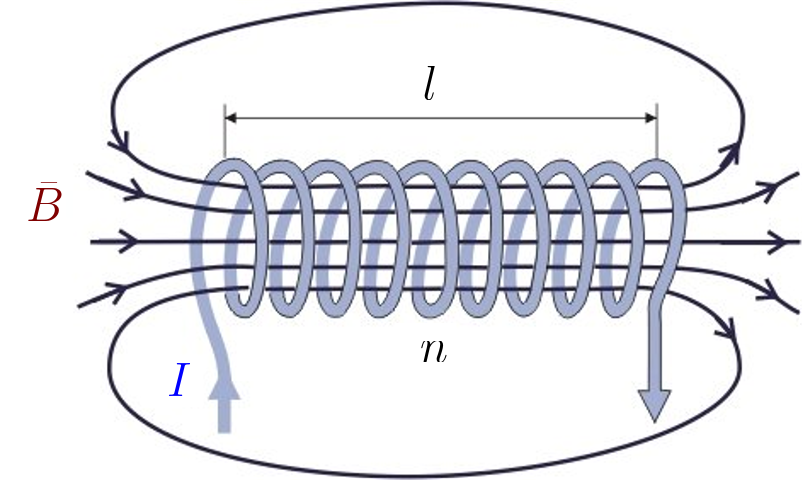 <?xml version="1.0"?>
<!DOCTYPE ipe SYSTEM "ipe.dtd">
<ipe version="70218" creator="Ipe 7.2.28">
<info created="D:20241206191915" modified="D:20241206191915"/>
<bitmap id="1" width="460" height="282" BitsPerComponent="8" ColorSpace="DeviceRGB" Filter="DCTDecode" length="27069" encoding="base64">
/9j/4AAQSkZJRgABAQAAAQABAAD//gA7Q1JFQVRPUjogZ2QtanBlZyB2MS4wICh1c2luZyBJ
SkcgSlBFRyB2NjIpLCBxdWFsaXR5ID0gODUK/9sAQwAFAwQEBAMFBAQEBQUFBgcMCAcHBwcP
CwsJDBEPEhIRDxERExYcFxMUGhURERghGBodHR8fHxMXIiQiHiQcHh8e/9sAQwEFBQUHBgcO
CAgOHhQRFB4eHh4eHh4eHh4eHh4eHh4eHh4eHh4eHh4eHh4eHh4eHh4eHh4eHh4eHh4eHh4e
Hh4e/8AAEQgBGgHMAwEiAAIRAQMRAf/EAB8AAAEFAQEBAQEBAAAAAAAAAAABAgMEBQYHCAkK
C//EALUQAAIBAwMCBAMFBQQEAAABfQECAwAEEQUSITFBBhNRYQcicRQygZGhCCNCscEVUtHw
JDNicoIJChYXGBkaJSYnKCkqNDU2Nzg5OkNERUZHSElKU1RVVldYWVpjZGVmZ2hpanN0dXZ3
eHl6g4SFhoeIiYqSk5SVlpeYmZqio6Slpqeoqaqys7S1tre4ubrCw8TFxsfIycrS09TV1tfY
2drh4uPk5ebn6Onq8fLz9PX29/j5+v/EAB8BAAMBAQEBAQEBAQEAAAAAAAABAgMEBQYHCAkK
C//EALURAAIBAgQEAwQHBQQEAAECdwABAgMRBAUhMQYSQVEHYXETIjKBCBRCkaGxwQkjM1Lw
FWJy0QoWJDThJfEXGBkaJicoKSo1Njc4OTpDREVGR0hJSlNUVVZXWFlaY2RlZmdoaWpzdHV2
d3h5eoKDhIWGh4iJipKTlJWWl5iZmqKjpKWmp6ipqrKztLW2t7i5usLDxMXGx8jJytLT1NXW
19jZ2uLj5OXm5+jp6vLz9PX29/j5+v/aAAwDAQACEQMRAD8A+y6KKKACiiigAooooAKKKKAC
iiigAooooAKKKKACiiqWsavpOjWputX1Oy0+3H/LW6nWJPzYgUAXaK8p8Q/tCfC7SZPIg1uX
WLnOBDpts0xY+zcIf++qx/8Ahb/xB175fBfwb1yVH/1dzq8gtEPvhgAR9Hq1Tl2A9uorxL7D
+0l4g5uNZ8JeEoW6rawm4lA/4EHX/wAeFH/Cj/Eer/8AI4fGDxZqSNy8Nk/2WP8A75yy/pT5
F1YHr2r63o2kJv1bV7DT0xndc3KRD/x4iuN1j41/CrSs/afG2lyY/wCfVmuf/RQasPSf2cvh
VZP5t1o93qk2cmS9vpCSfUhCoP4iuy0f4bfD/SNp0/wZoMLr0k+wxs//AH0QT+tHuLuBwNx+
0t8PGlMOkWviLW5Oy2OnEk/g7KaZ/wALt8VX3Og/BXxheKfuvdIbZT/wLYw/WvaLeCG3iEUE
McUY6KihQPwFSUuaPRAeJ/8ACa/H7UOdO+Emmaeh6NfaqjY+oDqf0o/4ya1Ht4C0jP8A11Yj
/wBDr2yinzrokB4mPCX7RN3xdfFHQrFT1FrpiPj6FowaP+FV/Fm65vvjrqKZ6rbaWqfqJB/K
vbKKPaP+kB4n/wAKS8WzH/TPjf42k9RDO8Q/SQ0v/CgpJebv4reP5j/2EsfzBr2uij2sgPFD
+ztpD8y/EHx+5PX/AImqf/G6P+Gc9BByvjzx+D/2FU/+NV7XRR7WfcDxT/hny1j/AOPX4l+P
4T/2Ex/RRQfgf4jhP+g/Grx1COwku2kA/DeBXtdFHtZdwPE/+FWfFm0+bTvjpqMmOi3WmK/5
ku38qD4b/aPsubX4g+F9UA6C8sBFn/v3F/WvbKKPaMDxP+2v2k9N4uPB/hDW0XvaXZhZvxkk
A/Sk/wCFv/EXTOPEHwQ8QKq/el06f7UPyVP/AGavbaKOddUB4tb/ALSfgOKZYNe07xJ4flPU
X+nEY/74LH9K6/QvjB8MdaKix8a6QGbotzN9nY/hLtNdtc28FzC0NzBHNE33kkUMp/A1x+u/
Cn4b63uOo+C9FZm+9JDbCFz/AMCj2n9aV4PoB19pdW15As9pcQ3ELfdkicMp+hFS14vefs4e
CoZ2uvDGq+I/DFz1VtP1BsA++7LH/voVD/wgXxx8O8+Gfirba3CvIt9dtMk+xkw7H8xT5YvZ
ge3UV4iPiL8ZvDfHi74T/wBrQL1utBufMyPXyvnb89tafh/9ob4b6jcfY9Svb7w9eg4a31W0
aIqfdl3KPxIpezkB63RVPSNV0vWLNbzSdRs9Qtm6TW0yyofxUkVcqACiiigAooooAKKKKACi
iigAooooAKKKKACiiigAooooAKKKKACiiigAooooAKK80+IXxr8G+E7z+yLaWfxBrzN5cel6
WvnS7/7rEcKfblvY1yosvjt8Rzvvr63+G+hydILb97fup9WyCp/FCP7pq1B7vQD1Pxj458I+
D4PN8SeILDTjjcI5JMysP9mMZZvwBrzKT466l4jdrf4YfDzXPEhyVF9cJ9mtAfXcc5+jFDXQ
eDfgT8PfD0/2650x9f1Nm3yXurv9oZm9dp+QfXGfevTYo44o1jiRURQAqqMAD0Ap3gvMDxH/
AIRX4+eL/m8ReONM8H2T8m10WAyTL7byQQfcSH6Vf0f9nXwDFdC/8RSax4pvjy02qXzNk/Rd
uR7MTXsNFL2kumgGP4e8LeGvDsfl6DoGmaYMYP2W1SMn6kDJ/GtiiiobuAUUUUAFFFFABRRR
QAUUUUAFFFFABRRRQAUUUUAFFFFABRRRQAUUUUAFFFFABRRRQAVl+IfDnh/xDb/Z9d0XT9Ti
xgLdW6yY+mRx+FalFF7AeN6x+zx4OF22o+ENR1vwfqPVZtMvH2591Yk49gy1SNr+0J4I5tb7
R/iFpsf/ACznUW15tHoeAT9Wc+1e40VftH11A8d0L9oLwx/aC6T430nV/BWqHgxalbt5RPtI
BnHuyqPevWNL1HT9VsY77S762vrWQZjnt5VkRvoykg1Dr2iaPr9g1hrel2epWrdYrmFZFz6g
EcH3ryTVfgNFo97Lq/ws8Vap4O1BjuNuspms5T6MjHOPruA7LT9x+QHtdFeFR/Fbx54AlS0+
LvhFnsNwQa/ow8yA9gXT+HP/AAE+i1674T8T+H/FelrqfhzVrXUrVuC8L5KH0Zeqn2IBqZQa
1A2KKKKkAooooAKKKKACiiigAooooAKKKKACiiigAoorjvi38QdK+Hfhg6rfI11eTt5NhYxn
95dTHoo9B0ycce5IBaTbsgL/AI/8a+HPAuhPrHiTUEtYBkRRj5pJ2/uIvVj+g6kgc15HGvxT
+NP715rnwB4Il+4if8f99H6k8bVI+gwejjmtP4bfDDVNf1yP4i/ForqOvSYex0pxm20xOqrs
6Fx6c4PJy3I9rq7qG24HJfDv4ceD/AVkIPDmjwwTFdst3IN9xL/vSHnHsMD0ArraKKhtvVgF
FFFIAooooAKKKKACiiigAooooAKKKKACiiigAooooAKKKKACivPPjr461TwPouiHQrWzu9V1
jWYNMtorpWZP3m7LYVgeMAde9eh0AFFFFABRRRQAUUUUAFFFFABRRRQAUUUUAFFFFABRRRQA
2aKOaJ4Zo0kjdSro4yGB6gg9RXj3i/4H2sWqP4m+GOrS+DPEA5223/HnP32vH0APsCv+ya9j
oqoycdgPF/CXxj1DRdbh8I/F/SR4b1h/lt9SX/jxvO24P0QnjuR67elezqyuoZWDKRkEHIIr
H8Y+F9B8X6HLo3iLTYb+zk/hcfMjdmVhyrD1GDXicF74o/Z/1OGy1ee78Q/DW4lEcF4RvuNJ
JPCvjqn04PbB+U1ZT23A+haKr6bfWepafb6hp9zFdWlxGJIZom3K6kZBBHUVYrMAooooAKKK
KACiiigAooooAKKKKAGyukcbSSMqIgLMzHAAHc14N8JbRvit8TtR+K2sI0mi6XO1j4ZtpB8o
2n5rjB/i7g/3if7grvP2itWl0T4JeKr6Bykhsjbqw6jzmWLI9/nrQ+C2jQ6B8J/DGmQoE8vT
YZJAO8jqHc/izMa0j7sbgdfRRRWYBRRRQAUUUUAFFFU9G1G31bTo7+1DiKRnUbxg5Vip/UGg
C5RRRQAUUUUAFFFFABRRRQAUUUUAFFFFABXgl8up/Gb4u+IfDcms6jpvgjwoy2tzDYTmGTUL
w53K7DnYpVhj/ZB6tke9189eF9R1n4Q/EnxvZar4N8S61pXiLVX1XTL3R7E3QZpCS0TYI2sM
45P8JPQg0DRg3ng650n9qDwR4Ft9Z1DUfDmnxv4gtre9mM0lo2HXaHPJTfChAPTefqfqOvCf
g7p3jHWv2gfF/jjxh4eutGEWmwWGnRSoSixORIVSTG2Rl2fOVyAzkA4xXu1JAwooopiCiiig
AooooAKKKKACiiigAooooAKKKKACiqOvalFo+kT6lPG8kcIBZUxk5IHf61eoAKKKKACq2qWF
lqmnXGnajaxXVncxmKaGVdyupGCCKs0UAeA+Cprz4K/E6HwBqNzLN4K8Qys+gXMzZ+xzk8wE
+hJA+pU92r36vPv2hPCCeMvhZqtlGmdQs4zfae6/eSeIFhtPYsNy/wDAqvfBHxU/jT4WaF4g
ncNdTW/l3R9ZoyUc47ZZSfoRWkveXMB2dFFFZgFFFFABRRRQAUUUUAFFFFAHmP7VMD3HwC8U
RoORFBJ+C3EbH9BXY/Du4S78AeHbqPlJtLtpF+hiU1mfGuC4uvhJ4ptrXTn1GaXS50S3RsMx
KEZHByV+8B3xjvXnPwR+J+kaR+zLa+JdYFxNF4eK6fdx2yhpB+9VI8BiB92SM9fX0rRJuGnc
D3aiq+mXkWoaba38AcRXMKTIHGGCsARn35qxWYBRRRQAUUUUAFfMPjr4v+PfBOiabpei+CLi
3sZrySP+27gCWKQNcOMRhTtRj0HmEH/Z719PVzPw7ijm8EW0UsaSRtJcBlYZBHnydRQMd/wk
Wt/9CFr/AP4E2P8A8kUf8JFrf/Qha/8A+BNj/wDJFdJRQI5v/hItb/6ELX//AAJsf/kij/hI
tb/6ELX/APwJsf8A5IrpKKAOb/4SLW/+hC1//wACbH/5Io/4SLW/+hC1/wD8CbH/AOSK6Sig
Dm/+Ei1v/oQtf/8AAmx/+SKP+Ei1v/oQtf8A/Amx/wDkiukooA5v/hItb/6ELX//AAJsf/ki
j/hItb/6ELX/APwJsf8A5IrpKKAOb/4SLW/+hC1//wACbH/5Io/4SLW/+hC1/wD8CbH/AOSK
6SigDm/+Ei1v/oQtf/8AAmx/+SKP+Ei1v/oQtf8A/Amx/wDkiukooA5v/hItb/6ELX//AAJs
f/kij/hItb/6ELX/APwJsf8A5IrpKKAOb/4SLW/+hC1//wACbH/5Io/4SLW/+hC1/wD8CbH/
AOSK6SigDm/+Ei1v/oQtf/8AAmx/+SKP+Ei1v/oQtf8A/Amx/wDkiukooA5v/hItb/6ELX//
AAJsf/kij/hItb/6ELX/APwJsf8A5IrpKKAOb/4SLW/+hC1//wACbH/5Io/4SLW/+hC1/wD8
CbH/AOSK6SigDm/+Ei1v/oQtf/8AAmx/+SKP+Ei1v/oQtf8A/Amx/wDkiukooA5v/hItb/6E
LX//AAJsf/kij/hItb/6ELX/APwJsf8A5IrpKKAOb/4SLW/+hC1//wACbH/5Io/4SLW/+hC1
/wD8CbH/AOSK6SigD5h8HfF/x94y0bXdI1nwPc3NhBcGL+2bYLFHEFmA2yBjsdh38s5/2T1r
6ermviNHHD4D1COKNY0VECqowB+8XtXS0AFFFFABRRRQAEAggjINeJ/sb5T4Zapaqf3Ntr91
FCPRAsZ/mTXseq3kWnaXdahOcRW0LzSH0VVJP6CvJf2OrSWD4J2t7MMPqN9c3RPr8+zP/kOr
XwMD2OiiioAKKKKACiiigAooooAKKKKAOH+LPiHxz4bt7DUPCHhKPxJao7nUoFm2zhABt8oD
qc5zgMeBxzkfFvjvxfYWl34v0jwxaXljovicQy3Wl3kXlyafdRzLIQB0IBVwMY+VwCMrX6FV
x3xG+GXgzx9aPF4h0eGS5KbY72ECO5i9CHHJx6Nlfat6VWMHqgN/wqoTwvpSjotlCB/3wK0q
+ffDnizxH8Eb+Dwj8RBPqPhBm8rSPEMUZbyF/himAyRgdByRjjcv3fedK1Cw1XT4dQ0y8gvL
Odd8U8EgdHHqCODWc4tO/QCzRRRUAFFFFABXOfDX/kTrT/rrcf8Ao+StfWtV07RdOk1DVb2G
ztY8bpJWwMngAerE8ADkngc15j4f+I1no2jQ6daaDreqLHJIftCRRwIweRmyFmdJOA3dB04q
owlLZCbS3PWqK5Twr490TX7xdP8ALu9M1B8mO1vkVWlAGTsZWZHOATtDFgASQBXV0mmnZjvc
KK5/xF418L+H7n7JqmrxJd4BNrCjzzgHoTHGGcD3xisi2+KfhCUr5s+p2qseHuNLuEUe7Nsw
o92xTUW9kK6O3oqCwvLTULOO8sLqC7tpRujmgkDo49Qw4NRaxqmm6PYvfarf21jaoQGlnkCL
k9Bk9z2HU1Iy5RXDSfFfwesoRJNYmU9ZE0a62j8THz+Ga3PDXi/w34ikeHSNVimuEG57eRWi
nUepicBwPciqcJLVoV0btFFY3iHxV4c8PsqazrNlZyuu5IHkBlkH+zGMs34A1IzZorjrf4n+
CZpQh1W4twT/AKy6065giHuZJIwoHuTXWWdzbXtrHdWdxFcW8qho5YnDo4PQgjgim01uBLRU
F/eWen2ct7f3cFpaxDdJNPIERB6ljwBXJSfFLwOshVNXnnUH/WW+n3M0Z+jpGVI9waEm9gud
pRWb4f1/RfEFq11oup219EjbZPKcExt12uvVT7EA1pUgCisDxN4y8M+HJkg1jV4YLl13JbIr
SzsPURoC5HvjFZdr8UfBE8qxyavNZA/8tL+wuLSIfWSVFQfiafK97CudnRTY3SWNZI3V0cBl
ZTkEHoQap65q+l6HYNf6vqFtY2ynb5k0gUFj0UZ6sewHJ7Uhl6iuGPxW8I+btQ6xJF/z2XSb
jb+A2bj9QDXVaDrOla7YC+0i/gvLfdsZo25RsAlGHVWGRlSARnkU3FrdCuX6KCQoLMQAOST2
rjdR+Jvg+0kMcN/PqTKcE6fayXCD/gaApn2zmhJvYZ2VFc/4Y8Z+HPEdw9rpd+xu0Te1tcQS
QTbeAWCSKpZQSAWAIyRzXQUmmtwCiq+pX9jplm95qN7bWVtHy81xKsaL9WYgCuft/iH4InuV
gj8T6buY4V2l2xsewDnCkntg807MDqKKRGV0DowZWGQQcgior26trK1ku7y4htreJd0ksrhE
QepJ4ApAYXxL/wCRH1L/AHU/9DWujry3x/8AETw9qPh+80zRU1DVpZQoWW1tW8nhgciR9quO
DypYV1nhnx14b8QXS2VpeSQXzAlbW7heCV8Ak7A4AkwAclCwHeqcJJXaFdHTUUUVIwrA8Y+M
/Cvg+0+0+JddstNUruVJZP3jj/ZQZZvwBrfrzP45W/w60PTW+IPjPQbHVL3ToPs9klwN3nOS
WSIIflJ3ZOSDtG4+tVFJuwHj3xq/aT0zXPDeo+FfB+j30o1OBrU39z+6BR/lby4xktkZGSVw
exr6O+HPh9fCvgTRPDq7c2FlHDIV6NIF+dvxbcfxr4P06HxF4u8Z6V451hB9n1HxJa2MZC7U
LFgfLjHZEUKuO2R15r9DxW9eKgkkAUUUVzAFFFFABRRRQAUUUUAQajcmz0+5u1t5rkwRNIIY
V3SSbQTtUdycYA9a858AfG3wZ4nnbTb6eTw3rkR2z6bqw8iRWHUKzYDfThvUCvTa5L4hfDjw
d48tDD4k0WC5mC7Y7pBsuIv92Qc49jkeoNVHl6gdYpDKGUggjIIPWlr5yn+EvxY+HTm4+FPj
eXUdNQ5Gj6mw6f3V3fuyT3I8s1Y0n9ou/wDD99HpHxY8Eal4euycfareJmhf1YI3O33Vnq/Z
X+F3A981TT7HVdPn0/U7OC8s512SwTxh0dfQg8GvGb/4M6/4Q1CbV/g54rl0MyNvl0a+YzWU
p9s5K8ccgn0YVz978UbTw58VIfGWneL18ReBPEIjtr2ITlm0eUcI3lH5o1PJwQM5bqQufo2G
SOaJJYnWSN1DKynIYHoQe4pPmp/MDxBPjV4o8JEW/wAVfh3qelqvDanpa/aLRvfr8o9tzH2r
u/CvxZ+HPiZU/srxdpjSv0huJfIlJ9Akm0n8BXasAwIYAg8EGuI8U/CP4beJWd9V8IaY0r8t
NbobeQn1LRlSfxovB7qwHboyuoZGDKRkEHINVNb1Sy0bSbnVNRmENrbpudsZJ7BVA5ZiSAFH
JJAHJrx9v2dtF05jJ4Q8a+L/AA3JnKra3+Yx+GAx/wC+q5D4heEPinoxt9LT4rf25DuFwIdQ
09RtIyFJb5ye569QD1xVQpKcrJibsjoNZ1K+8Ramur6smyVQRbWobKWqnPA7FyDhnHXtgYFT
6N4d8U6/ZrfaNp9klk4DRXF/ctCs6no0YRHJU9mIAIII3DmuG0Lw98a75ftKaT4V160gmHmQ
SSPGkxAzsPKZXoSDwehyCQfQP+FkfGnS/wDkNfBV7oDq2naoj/iFUOfwrrqVHT9ymZRhzayM
a8tp0uZ9K1a0ks763KtJF5nzIc5SWN16jIyrrggr/CykDQn8d+JL61/4RWSc2b28SmbUYn2T
3kJ4Gzbjy2GCrsvPQrs3DbzHjb4n/wBs+JtBGp+APE/hvUWlNnI97a7Y3ikOFyxwTiTZjjgM
+OuCni8/Y7e31tYrqU2D5mitQplnhbAeNdwIySEPTPy8VokqkFKa1RLvF2Ro6XbgTvpnh7Rb
m+nRsyw2EA2ozc5kckIjHr87AnrzVzULXWdJjE2u+H7/AEm3YhRcTvDJECTgBmidwmTwN2AS
QByQDY0L4uXuh6VDpmlfAzx5bWsIwqLYSEknksxK5ZicksSSSSSSTU9/8bdTubKeC++CPjia
0kjZZo5tNZo2Qj5gwKYIxnOax9vUvotC/ZKxV0vxHqPg17jU9Ng+1WjBnvLEvsSQhSBICAdr
DjJAJZQRhiExV1C6n1O6/t3XdQjvrhELxzMAsNshGSIlyRGuOpyS2BuY4GMPwRrT6vZTrLp+
oae8ErCOC/z5/kFj5TPnknAKlu5QnvVfwx4juvDmuy6aPh94l8WR6RIptf7OtmeCMH54i5Cn
LIuFUcAEEkMQpXaSjD94lqQlJ+7c6+y0rxNqVuLrSfDN7d2rcrM8kUAkHqgkYMw9GwFI5BNZ
88C3EzQ3VtPZ39lJhkf5J7SXAPDKcq2CCGU4IIIJBBPQf8Lp8ZN/qvgb4yP+/Gy/+0643xr8
Q9c1jxBp1zqfwx1fw28I2Xl3cy5Btjn742DhGO4EngeYAPmNZ061SUrSWhUqaSujq73x/wCK
NVjbw+blNMmt0DT3tvgT3aNnayAjbEOCGIySwONgxnAtorGxujbWVpLNfXH7xo7eF57mb1dt
oLt7s3vk1neNjeWdpDrGmxvLd2rGIRIm55UlwuxR67/LP/Ae/Sui8MfELxf4f0/7JpfwE8TD
cd000t1+9nf+87eVyew7AYAAAAFSao6QWoop1NWyKRriCRI7/TdR095OE+12jxK5xnAYjaTg
E4Bzx0q5pHim78FC61KCJrrT2Qm4tGmZUVu0qnkIASS5C8rk/MVAp+sfE7x9qmmzWV/8ANZn
tZAC6y6iFAwQwYHyvlIIBBHIIBGCK5XwdqlzrGkzR6rps1jdRSNFJa3LB38s/cLEABsqQCQA
CQ2AOgIN1k4zQSjyao3NZnutZvRqniK6W8niJeJWG23tf+uaEkKf9s5Y92xgBbdNQurX7ZZa
HrF3aYyLiGydkYeqcZce6AiuT8L+IrzRdWks7/4e+KPFlvpMnkW40+0aa3JGGjeVtp3yCMxn
aeATuOTtK+if8Lz17/oi3j//AMF7/wDxNTKq4e7TQ1T5tWzDtWMd7BrGnS/Z7+IYiuVUhgM8
o3Qlc9UPGe2RXXap8TbvUtGjsNGh+x6uVMeozMu5bJun7sHiRmHzJngKyswz8jee3Piy51nx
oJ38AeJfC1rfxkStqVo0cL3KjIKEgAMyBsjvsBAyWJqeLLy60O+g1ix0u91WS6VbJ7S0jLyy
NktGVABJxmQYx/EPSrcIVUpyXqT70Xyo3LO0WCfyLG1uLy+u3LEJmWe5fuzMTk+7McAdSBVu
/s9c0wRvrfh6/wBMglYIk8rwyR7icBWaJ22EkgDdgEkAEkgVQ8D/ABL1nw7Yv5vwa8e3V/Mz
NNcf2bIPlLEqijbwqjA7ZI3Hk1sav8ZtR1HTLix1L4IeO5rOaMpMj2EgBUjnnbx9RyOtQ681
L3VoUqWmomgeKrnwLa3EttardaUVZntDKUS3c9JFPISPJzIAvTLjlSr5+qXE11fNrevXrXl7
0WRgfLh3EDZBHkhAeFwMs2BuLHmsjwbqj6zoZN3bXUE0TGGWK7TbLjAKl1xjLIVJxxkmqXgD
xZf+GtZud/w18VeKZdJf7FZXNlZvJDAFB+fIU/vGjePJPIHThjnSSjT99LVkxvL3bnWzad4l
t7BtSuPCmrQ6eq72mbyi6p/eMQfzQPbbuHcCmadqt3od6viDR/30qRgyQKcpeRDnYcdTgko3
8LHPILKdb/hdvio/c+CHjn/gVq4/9kri9A1ma/1vVbafwxqPhlPM8+20++Xa8aMBvCggfKGO
QMYAcKOAKilOVW8aiHKHJqjsPFXiuTxsiGHzIfDzANDbNgNd/wDTSYD+H+7H07vlsLHl2Md5
qE0lvoulXuqNCdsv2VB5cRA+60jFUDYIOzduwQcYIrj73VNR0LVTotl4a1/W4JZjdgaVbGV4
rdjl14BwfM3AHGFVx6AHvtL+MmqaZp0FhY/BDx7FbwIERRp79PU/LyT1J6kkmlKXslywWo1F
z1ZlOouJWjkjntL2xuBw8eya1mABBGRw2GBBGQQwIyDz3Fv8UZB4bWzNvHP4pjPkyRMrLBgD
i5YjojDkIDktlAcKzr5z40+IV7r+t6Xqdz8M/F3h/wApvs11fX1kyQeQ2cb2IAXa+GBPQFh3
pmuv/Z+o2WrhJXTJtJ1ijZ2ZZCNmFUEs3mBVAAJ/eNiqcVWipS3ROsHZF/V5Unuf7b8S34vL
tCCLi5bEcJPGIkJ2xDoMLyeMljkl/wBoid1t54Lm3aVTsju7WSAyDHO0SKNwx6ZrN8HeO9V0
a/8A7Uvvg34+vb9dwtz/AGbIEt1ORlV2n5ypwW64JAwCc7vib4s6pr+jTabd/Bj4hxq4zHLH
YuHicfddfkxkHnByD0IIJFL2zi7RjoV7JvVvU0vCPiz/AIQ3eLsyvoJBaSJcsbVufnjHZTwC
g4H3hj5t1LxHquoeKL5bvWAyW0bbrbTt4aKEjjecAb5D1ychckKerNz/AIev21zRWGpadNZ3
PzQ3llcxFHjbHKsh5GVIOD2bFZFj4jh0XU4tM8SeGPEmv6fYgow021E4umHMYlJYfLsKMwH3
2JBO1WVrlTpwftLEpyl7p2Om2WuavD9o0Pw/falaj/l4R4oom/3DK67/AKrle2c1WniExltb
mKe2uIJAJYmJjmt5BhhyDlWHDBgehVlJBBrcT9onQYkVG+H/AI+iVQAANJQAD0/1lcj40+LX
hzxN4g0e5sfDXivTrxpRZTy32npFE0Tn5NzBycrIRjth39azhXm5WmtCpUrLQ9m+FvimfW7K
fS9WlVtY0/HmPtC/aYST5c2Bxk4KsBgBlJACstdpXznea9e+Ery18U6dp8mpT2hMElnG+1rm
KUhTGDg4+fy36fwVuvrP7Q3i0eXpfhnQ/A9pJ0uNQuBc3Cj2ABGfZkH4Vz1qHJPTYuEuZHrX
inxHoXhbSZNV8QapbadZx9ZJnxk+ijqx9gCTXzx4i03VP2k/FGmz2enXmieBdJd8ajcFllvi
SN3lRk7f4cBsHHOTn5K7rw58B9JfVk174ha5f+N9XXlftzEW0fssWTkexO3/AGRXr8MUUEKQ
wxpHGihURBhVA6AAdBWakofDuWZGk+FPDml6JpujWejWS2WmbTZxvCr+Sw53gnJ3Z53dSec1
tUUVk3cAorw/4l+KPjN4KvdS1lpvAcvhwTubQXtw8Uwj5KpklAZMDoN2T0zXD+GP2gfiR8Rb
6Pwn4N8MaXZa1cAk37zM8VtGPvSFSMDGRyd3JA2kkCtVSk1dbAfQ/jjxr4W8Fab9v8Tazbaf
GQfLRzmSUjsiDLN+Aqv8NvG+n+O/Dp13TdP1OztDO8UX2y3MbSqoBEi4yCpzwQexHUGuP8C/
A/Q9N1P/AISPxpeTeMvEshDPd6hl4oz6RxnIwOxOcY429K9YAAACgADoKl8q0QHhX7YF5eXW
leDfBenXU1tdeItfihLwuVby1+VuR23Sofwqa+/Zy8KW1pLc2HjPxnpNxEhdLsavxEQMhmyo
4HU8j6jrXNfGnSLz4iftQ+G/CFhrV3pC6Jo7373tof3tvIzE5Xng8Q8+9TfEz4G+KpPB+p3U
nxg8S6pHaW0lw1hqczm1uAilij4kGAQMZ5xWYztv2UPFPiDxb8IbbUPEdw93dwXc1rHdvndc
xoRtck/ePJXPU7eec16zXnf7N/iK18T/AAb0HUrPR7bR41je3NpbLthRo3KEoDzgkbuSTknJ
J5PolMTCiiigArlPitLqUXgy4/srwha+Lbl3SP8As25ZRG4Y4LHcCCB1wcfWuropp2dwPjrU
P2dvHfi7VPt8nh3wn4IhYkvBb3U0hOf9kNImR6KVFek6F4Q+Pfw80m20/wAN+IdA8V6ZaoEi
sb+NopEX+6jZBwOg3PgcYGK98orR1pPRgeI/8Lv8R+H/AJPiD8KfEekqnD3dgBdQfXdwoH0Y
10nh347fCrWwoh8W2lnIeqX6tbbfqzgL+RNelVzniLwH4L8RFm1vwro99I3WWW0TzP8AvvG4
fnSvB7oDX0vVdM1WDz9M1Gzvov79vMsi/mpNePeK786l4gvLrduQyFY/91eB/LP403xj+z58
MrbTbvVdMtNT0S5hjZ43sb9xhu3392OcdK840D4X+Ip9ZtrLQviLrVmXf5Rcr9oVcAnoWA7e
ldeFjGN5oyq62R9ReFdOGl6BaWhXDhN0n++eT/h+FahIAJPQV4n/AMIt+0Vp522PxI8Oaog6
C+08RH80jJ/WszxPq/7Rmi6PKNQtPA15DKPJ8yFpQ5LA/dyyjOM9q5uRzlvuabIsfEec+J7j
UkWQqkqNFbN/cA+4w98/N9axIP8Aic+HFFxH5TXdttlTvGzLhl+oOR+FYHhm7+Mt1q0Qs/BO
iXssJExT7YEUgEdcydM4roNHGrJJqEGu2MdjqaXssl1bRuHSJ5cTlVYEggebgcmvTi4qSgux
zNO1z3jwNqcms+DdG1WbHn3VlFJMAekhUbx+DZH4VkfFHVfsejrp8TYluzhsdkHX8zgfnXlf
g/xf8WtP0mTSfCnw5ttc0yyu7iOK9k1KOItmVn27WYEbQwH4Vyninxh8X9X1iSe68C6ZbyR/
utn9oIwXb1GQ/POa4aFH95d7I2m/dNu8t5YNdsdSVMQXAaxlb1fa0sf5COb/AL6rtPhBcm2+
IV/Z8bNQ0tZsejW8u0/mLgf981wVwPitF4d03/hKPCGkabo0WowXLXUN0Hm3yEQqCoc8Ylx0
q3c33izTPFGiXfgrT7HUNYmee0S3vJNkbo0RkbJ3L0EOevauio1UpyM4rlkj6Nu54rW1luZm
2xxIXY+wGa8L8QGTxNeXcdwjSHUN0RjHXaw2hR+BxWb438XfHuLTBYap4K8NW6XPeG9yxCkE
/wDLU4HSsXwVe/Gp9S+36d4B0W9a15KvfoqgkEA8yDPeow8PZwc2XNOTsieRbu88EzQznF+L
SSGUjqtwgKsR9HU/lX0lod8mp6LY6lGBsu7aOdcdMOoYfzr508Nvq8kOop4gsIrDVBqV013a
xuHSJ5JWlKggkEfvOOelbXhPxP8AGyHwlokHhn4f6Pqekw6bbRW91NqKI8u2FVYlTICDuDDp
2qcSnOMWFPRtHqPxN1Y2GiizibE14SvHUIPvfnwPxNeK3Mclv4mtLsIRBdwPayv2Mi/vIh/3
z55rI8W+LvjFqmsPJe+CdIikhHk+Wl+pVcE558znnNaDf8LPTw9YSeKPBen6XpMGoQXYvYrx
JJC8pFuqlQ5IG2Y9q1ppUoJPdkyTkz0H4OXX2XxvqumnOzULCO6Qdt8L7JD9SJYR/wABr1yv
nQ3PiWx8SaTceD4bGbW5/PtLdL0kQsGiMrbsEHGIfXritu71f9pS1tZbmfR/ACRRIXc75uAP
+2lc+Ip3qOxpTfuml8fr+S8s302zOZNPUXigd50+dB9MDB9mNcVqd7s0RdZs8u1r5WowAfxG
JllUfjtA/GuZNx8adX1bd9i8Lvc3c3TMn3mP+90re8HWuoWfhyPSdajgW+sXmsriOIkxgxSN
GAM9RtUV2Qgox5PIxle/MfTEEsc8KTQurxyKGRh0YEZBrlfidqxsdFFlE2JrwlTjsg+9+fA/
E15T4L8XfHP/AIRTToNC+H2janp1pALOG7l1JEeXyf3RLKZAQcoc8CuT8V+L/jFqurvLeeCd
JjeIeUES+QquCc4Pmc85rioUbz16G03oa+Db+LxgfJfWJJ9A0Lj9SJv/AB0V6N8Ergx694j0
7d+7dLW9UersJInP5RR15fGvxCjOgP4v8JWWjWj3cgguYbtJHmaS3dtpUOSBiIHoOlalpqnj
jSfGsB8B+H7PW72606YXEFzcrCqxxyRYYEsuSDJjH+0a6a1qlN27mcFyySPoLWr+LTNKuL6U
ArEmQP7x6AficCvnjxXPM+qWOtysXlW82Tt3KTfIR9N5jb/gNN8e+M/jhNHFpmp+AdFtDkTF
Y9RRiw5AziQ+9Y+lp8YdU0TUj/wgOlNZzwPbyXJv0zb5AJkVfMyWXgiooxVKm5Mc7ylZHbeF
r3+y/H+gX5bbHNK+nzn/AGJl+UfjMkIr3evmbXL2RPC76zaAGW1jj1GAHpuiKzKPzQV1N340
/aDtbSS6n+GOgJDGhdm/tWM4A/7a1GKp3nddR0n7pvfGG+i1SR/Dz/PaLGVuFBxuLDGPwU/q
a80sRc6r4Sa2mm/05Y3t5JehE8ZKeYPT513D8Kwv7a+MOraodvgvTJbq6lJwL1BlmPu/FdFo
sPiC01TUrXxPosGjajIYro2kEwlREZPLBDAnO4wsx56sfpXVCMYJQM5XfvH0J4R1Vdd8K6Vr
QUL9us4rgqP4SyAkfgSR+FM8X6qNH0Ke6UgTEeXCPVz0/Lk/hXhvgnxP8Y7LTbvSPCHgXSdY
0nTr6eGK5nv0if5n80KVaQdFlUDjoBWT478ZfGu9u47HUvAej2r23Jjj1BGGWAOSfM9P51w0
6DdSzNpP3Se5JtfFkE5J2ajC0MhPeWPLp+JUy/8AfI9BXc/Cu8Nn47a1ziLUrJlbJ6yQtuQD
/gMkxP8Auj0ryxR8UpdEg1XWfBGn2mkQ3sNxLqCXqM8KKxR9qBySCHYHj+VbXiG98Uabe6Jq
HhGDT5tUi1KOONb4sIv3ytAM7SD1lHeuyracJJdDKKcZI+mKw/iBp51XwNrunoB5k+nzLEf7
smw7D9Q2D+FeYfbP2mn4/snwBH775v8A4s0yWL9pi4jdXn8AWylSDxMePyNecoeaOg5i9Yap
4WmePK/arIshHUFkyCPcZr6I0K9GpaHYaiMYuraOYY/2lDf1r5w8MiR/AulhGCyHTIsMRwD5
Q5ra8F/D74wav4O0SeT4xyabZS6fA8EFrpaFoozGpVNwKkkDAzXXikpcrbMaXVH0FWbrWv6F
okRl1nWtO01AM7rq6SIf+PEV5L/woW+1DI8S/FrxxqiHqkd4Yk/75YuBWjov7Onwq0+QS3Gi
3OqTA58y+vJHyfcKVU/iK47QXU2JfEf7Qfww0l/IttZm1u7Jwtvpdu0zMfQMcIf++q5A/FL4
v/EC4lsPhx4DbQ7UOYpNV1gf6og4JAYBQwPBUCQ+1e2+HfCvhrw6mzQdA0zTBjBNrapGT9SB
k/jWxT5orZAfNXiX4P22g+G9T+IXxT1jVvH2r2VuZUsUMgtwxPCcfP5YY5JGxQuSVxXb/sxf
D1/CXhSbX9XtIoPEGvkXNzGkQjFtEeY4FUcIADkqMYJA/hFevUUOrJqwBRRRWYHgGrfDj4x2
Xxo8SfEHwlqngyM6tGttEuoyXDvHAoQAYWPAJ8tScE1Jr3gP4/8AjOyfQvFXjnwtpWiXI2Xg
0aCRppYz1T50XAI44YZzg5HFe90UDuY/grw3pfhDwrp/hvRYTFY2EQjjDHLNzlmY92Ykk+5N
bFFFAgoory34g/GvSPB3iO90Gfwp4s1G6tVQ+dZ2KPbuWQOAHLg/xAHjg5601FydkB6lWfJr
mjx6/HoEmp2iarLB9ojs2lAlePJG4L1IyD+VeIf8NMWfb4deLP8AvyK4H4q/EDwl4/WO+uPh
v4y0zXbYD7Jq9nEEniI5XOPvKDzg8jnBFaxoyb1A+vaK+Sfg1+0n4ggRtF8V6JqfiUQIfKu9
PgDXeBwBImQG7fNkH13HmvS/+Gh9NPT4dePz/wBwtf8A4ulKjNOwHtdFeKf8NC2J+78NvH5/
7hY/+Lo/4aDtj0+Gfj8/9wsf/FUvZS7Aeh/E+cw+FZIwf9dKifru/wDZa5P4VW4l8SPMRxDb
swPuSB/ImuD+IHxvTVdOt7dfh741tQs2/Nxp+0NwRxz71V+H3xjGlz3ko+HnjO8Lqi/6PYbt
vJ688f8A1q7IRcaDXVmLV5n01XnXxdvN1xZaerfcUyuPrwP5H865n/hfsnb4U+Pz/wBw3/69
ee+Lvi7Pquvz3R8BeLIRwixyWeGXAxg/jms8LSaqXZVS/Loe5/COy2WV5qDLzI4iQn0UZP6k
flXD+NYzD8SfESH/AJbPb3A+hgSP/wBpGqfhb403emaDbWcfwm8eTbVLGRNOO1yTnI9uazG8
WzeMPHGp6jN4a1nw+U0+0j+z6nAYpH+e4+cA/wAPQZ9VNaQ5nX5mTKNqZ3/wpvzp/g3xXPnH
2XVZPL/3mtrdh/489YHh2yOpa7aWbDcJZRv/AN0ct+gNcZqHxHsPCel65oNxpGt3ct5q63Bl
s7ZXiCC1txtJLD5sqDjHSjwJ8adA0zVnvZ/CnjG42xFVEGnIxUkjk/vB2Bq4JwjOS3E020e3
/G1c/Da9IHEdzZSfgt3C39K868Pt5fj3wpJ6ak4/76tZ1/8AZqq+NPjboXizwtqHh+08K+ML
Ke6i/dz3unpHChUh/mYSEj7uBx1xWdrmv2nhe80bX76K5mtrPUo3kS3j3yMNrj5VyMnn1rKj
F+zkmVP4kd58Tb37V4meENlLaNYx6Z6n+ePwrs/hrYiz8MRSlcSXLGVvp0H6DP4181al8Y9B
vtTuboaR4gYzSs4Asxnk5x96vSrL9onwla2cNrD4Q8cskMaxrjS06AY/561VeLVKMEKCfM2y
t4hTZ4/8VoOn9pIfztbc/wAzXe/Cq8Fl8G7G7P8Ay7w3GB/uyyAD9BXl9trcHiTW9c162tru
1hvryORIbqMJKg+ywLhlBODx0zVCL4rtoXw8Hhf/AIQvxRd7ZZAL+3tN1tIGmaTCtnnAO0+4
PpRODlCCBPVnUaJaNqWtWtq2W86YBz3xnLH8s16D8aYwfhlqhUACE28wx28ueN//AGWvCvBP
xajsNdS8fwF4wufKRsJBYbmBIxnr05NdN4x+M0Hibw5c+Hl8C+MNLfUClut1fWAjgjLOo+Zt
3Geg9yKWJUpTVtkFONlqP02Qw+LvDU4OCmrRr/32rxn9Hr1P4pX/ANl8PC1VsPdSBf8AgI5P
9B+NeN6tqVvo82m6teeZ9nsr6K6m8tdzbIsyNgdztQ8Vn+Pvj34Q1zUIGsrXW2ghjwA1ng7i
eTjd6YrScOaun0FG/IemfCyw+06+1265S1j3D/ebgfpurm/EUaweO/E8C8KmoKwH+/bwyH9X
NZXgP48eEtG0uVH8O+LriaaTcWg05WGAMAZMg9/zqKy8UWnjDxFr2vWNhqNjBcXMW2G/hEUo
KwRocqCcfdyOemKItvEX6CcbQPR/hbqf2D4X6k2QHsL+9Vf955WlX/0aK5rw5YnU9etLM5ZZ
JRv/AN0ct+gNcPe/Ey08MWWu+GJdB1+8eXVkuTPaWoeHYbaH5NxYfNuGcY6EVN4D+M2i6Xqs
l7ceEPGVxtiKKINORipJHJzIOwNEIuEZtbjacmj1r47gCx8LqMDGtE/h9juh/WsD4Y8fFG0P
ro94P/Itqf6VzviX4paZ8QNW0XTbDw/4k0xrSeW6Z9Ts1hRh5TJhSHbJ+eqk3jrTfAHiyy1f
UrS/uUl0y8giWzhEjBy9uQWBIwvynn6VlCD9g15lP+IjqvGV79v8S3s4OUEhjT/dXj+mfxr1
Pwnp62Hhq0tHT5jFukB/vNyQfzxXyzY/Fvw899CZdF8SSx+YDIqWSsxGecDfycV6j/w0j4W/
h8HeOm+mlp/8dqsSnyxhEVNO7bOMsIfN8ARWkhyTpvkt7kR7TXr3iPVXf4YaMxfMmoWtuzH1
Hlhyfzx+deR+H7pLzwgl6iSRxzRSSKsgwyqSxAI9cVn618Y9IGiaDoh8OeKd2lWEdtI5sk2y
OqqpZDv5U7eDx9K0lDmlAlXs7HrXwrsftGvyXbDK2sRIP+03A/TdWd8Vk2fEwSf89tGhB/4B
NN/8crkvAHx18PaNp9wJvB/jaeSaXO+DTEZdoHAyZBznNS3njqx8f+LZNT0/StY02O0sI4Gi
1O3WGRiZHbcAGbK8YznqDUavEX6Dtamd78DbgRT+KbRiAq3cN3k9g8Cp/wC0a5nUriXVNZnu
ACz3MxKj6ngfyFc4PiAvgjUvEMJ8P65qp1HT7ZFk0+3EiQMpnGZDkYzvGPoaw/DvxUii1y0n
PgbxdciKQSGOKx3MccjAz61dOPLKchSTkkj6J8c6WqfCXXdJhAYrotxGnu3ktg/XPNeL6pdB
NGXUk/5YNDdr/wAAdZB/6DXQap8eVudMurc/C7x8FlhdCW03AAKkc81xmosR8L7hySSNFY57
58mssPFpSv1KqK1j6mrL8XXv9m+E9Y1EnH2Wxnmz/uxs39K8n/4aQ8Nf9CR4+/8ABVH/APHa
yPGHxz0bxT4bvPDNh4V8X2Nxq6ixWe+09I4UErBGLMJCR8rHHB5xXIqcr7GxjMDpXgY54Nnp
nP8AwCL/AOtX0X4Ys207w1pensMNa2cMJHuqAf0r5u+IOo2+m+GJnuYbmeKeWO3aK2j3yuru
FYKuRk7SxxkdK7b/AIaQ8Nf9CR4+/wDBVH/8drrxcW2kjGjs2e2UV4n/AMNIeGv+hI8ff+Cq
P/47Ve8/ad8HWSq154T8b2yscKZdOiQE+2Zq4/Zz7Gx7pRXgX/DVvw//AOgD4t/8A4P/AI9R
/wANW/D/AP6APi3/AMA4P/j1P2U+wHvtQ2l1bXkPn2lxDcRbmXfE4ZcgkEZHcEEH3FeDt+1Z
8PmUqdA8W4Iwf9Eg/wDj1eKS/FLRfBPiM618IpfEmnWdxLvvtE1eBHsn91ZZWZT+v+1jiqjQ
lLQD7porwLw9+1B4c1LTIppfBvi17kDE62NpHcRI/oH3qT+Kiuz8M/GPRtesHvLfwz4rtlSU
xFLmxRGJAByAJDxz/OodOS3QHpVFFFQAUUUUAFFFFABXmHxY8CeMfHmvW+lDxWNH8FmAG+gs
0K3dzJk5Qt02EY9vVW616fRTjJxd0Bg+B/B/hzwVoy6T4b0uGxtxguVGXlb+87Hlj9foMCt6
iihu+rAKKKw/EXjDwp4dB/t3xHpWmsP4Li7RHP0UnJ/AUkrgYPxeH/EvsG9JWH6VB8HiM6oP
+uX/ALPXA/Ff45/DS60+C00zW5dTuo58lLW0kIxtI4ZgFPOOhrB+H/xivra7uhoHw48V64ZU
XiO2KgYPUlQ2BzXoKLeHaMWnz3Pp2vDPET+br+oyf3rmT/0I1P8A8LP+MF5zp/wOu4l7G61V
FP5FFxXl1/4h+K0t/cO/gOxiZpWLK2oRnac8j79LCQ5W2x1Vex9a6ZH5Wm2sWPuQov5AV498
TWDfFW9A/g0ayU/Xzro/1FMTxn+0DCimT4Q6ZKgA/wBXrMOf/RhrmoNW17XfFOtan4l0L+wt
TTyLWWy88S+WEj3j5hwciUN+NRh4P2tx1PhLekyH+zdRQdH1qV/ytLRf5g16Z8IYgLC/nx9+
VU/IE/8As1eAXviDxhYK8WleCn1Kylu7mSO6+1qgciUxEYI7eViut8BePvivY6RKlh8HZr6J
pyxkGqouDtUYxt9v1reqr0ml3/UiKfNc9Z+Nb7fhtqKD/ltNawf993MSf+zV5QxI8RaAV6re
Syf98Wlw/wD7LUvivxv8QtdXTtE8T/DeTw3YXN6jm7bUFm3NEGlCbQB1Kdfb3rA8Wahrdhqe
mS6DoMmt3UKXM7wLKI9kflGJnJPYeePzqMPFxpsc/iR2vhaET+I9PiPINwhI9gcn+Ve318oe
FfGXxHg8QWk1p8L5LuZGJSEaii7vlPfH4/hXon/CzPjJ/wBEOn/8HCf/ABNLFxcpKw6SsjGk
kM+t69cE8yazeDPskzRj9EFbkLGH4Q+ELb/n4gN1j/e+Yf8AoyuO0O+eTwsms3KhHuYpL+QZ
yAZS0p5/4FWTrHir4jWWkaHocvwzlWLTNPit4JTqC5njVQokxjjdtzitlHWC7Eb8x7d8IIOd
RuSP7iKfzJ/pUnxxmC+ErOz73mqWyAeuxjN/KI15h4D8efFew0mUWHwcmvo5JixlGqovOAMf
d/zmpvEHi/xt4l1fSdM8WeBH8Lx27S30DNeLP55VPKI4Axjzx9c1zzg5V7+ZotIF7wxGJ/iH
4WhIyBeyysPZbWbB/wC+itWPE1ybzxBf3Gchp2C/7oOB+gFc42teJND8V2+qeGfCb+JZ7Kwm
M8IuRD5CyFdspJBzxHIMe9cvYeK/iHLqECp8NJZ5GlXEY1BMuc9OneupfxJSMrNxSPq7Q7X7
Fo1naYwYoVVvrjn9a8c8bjHxG8Qe725/8gIP6VN/wsz4x/8ARDZ//Bwn/wATXOR6vrmt+I9W
v/EWgNoGosYVlsWnEpjATAO4AZyMH8a5MPFqrdmtT4RdLm3HVLcHhNSLEfW2t/8ACvVvhHDt
0e8uMcvPt/75Uf8AxVfOupeIPEul+IdYh0fwlLrNq9yrmdLkR7W8mJSuMHptBz713Hgf4l/E
nTtDEVt8E9TvomlZvOj1MAE8DGPKPpW9dXpWXciCfNc7X42tnxJ4ai7fZr6T8jbr/wCz1xum
y+Xr96wPzDRni/7+XEH9IzTNV8WeIPFnia0fxD4Mu/C01jZTCOC5n81pVkeP5x8q4GYyPwrm
vEmpeK7DWL0+GvD0Wro1tapcNJcLH5JL3BUDJGd20n22j1ooxtSSfcJ/GepfDK387xXE5GfJ
ieT9Nv8A7NXrE0iRQvK5ARFLMfQCvmP4f+JvjJb6hcT6V8MrK9kEW1w2qRJtBIPd/auh8VeO
fjWnhjVBrfwysdKsJLSWKS8TVIpGiLoUQhQ5JO5lGMd6xxUXKoXTVonM6dL5Xw3iuXOCdL85
ifUx7j/Ou78XRm21SOxP/LnawQf98xrXE+KY7u08JtY6Rpx1C5fybO3tA4Qy73SPbk9OGNZn
ibxn8SrjXrue7+GZgmaT54hqKNtIAGM4rrWlReSMbXifSvgCHyfCViuOWVnP4sTXmfxIkE3x
N1Bh/wAsdPtID9Q0z/8AtQVR0P4ifGG20azhh+Cks0SQIEkGroN4xwcbe9Y2natq2v6rrOs6
5o39jX8975cll5wl8ny4o48bgADypPtnHauWjB+25jWekLG94YBHhnxbc/8APTUba0/BIkk/
9qVu/CqIP4mdj/yztnYfmo/rXl9zq3xJsPC1ydD8FWmoaHfarLOt89/GjvIjNDt2FgcYhHOK
m8AeLvi5Z6lcS2Hwvgv5PJ2so1ONdoyOevtWr1pyt1ZPL7yPojxtdiw8Ga3fHgW+nXEp/wCA
xsf6V896laMfDEGlgfPP9nsgB6yOkWP/AB6trxd49+KN9oFxpHiL4WHRdP1HbZTX39ppKIhK
wT7oHOd2Pxz2rI8SXWrW0+jNoejSa1qH9qQSw2KSiMzGHM5G49ABFn8Kyw8XGMmyqmskj6Yr
zH453YlufDuiL/HcS6hLzwUhTYAf+BzIw/3DWF/wtH4vJzJ8Crxh/s6un/xs1zsHiLVfGOq3
XiTWdF/sScD+z47E3HnGJYXcMS20fMZGcHjoq9etZ0KTdRFVHaJu+BbL+0viRo8RAMVhHNqE
mRkZC+UgP4zFh/1zr3Cvmzwn8RLnwl4h1y7Pw98WazbTNFbR3+n2LPCUiDbgCRgkSSSA8/wj
0rqB+0p4JgO3V9D8WaQehN5poUD8nJ/SjEKU6jaQQVontdFeZaP8fPhNqZCxeL7e3c9VuoJY
cfi6hf1rudD8R+H9dTfomuaZqa4zm0uklx/3yTXO4tbos1KKKKkBGztO0DOOM14bF8LfGXxE
1w6r8YNVSPSredjZ+HdMlIgIBIDSOOTkc/3sHqv3a9zoqoycdgKuk6bp+kadBpul2VvZWcC7
IoIIwiIPQAVaooqQCiiigAooooAKKK5Tx58RvBfgeEv4l1+1s5duVtgfMncdsRrlse+Me9NJ
vRAVfFnxV8BeFPEY8P8AiLxBFp+oGFZgkkMhXaxIGXClR0PBIrS0rx54J1WIyad4u0K6UDLC
O/iJUe43ZH414Vr3xC8R/Fxns/h78J7PULI5jOs+IbON41HQ7Q3yAqTnG5z/ALNea/Cn4NHx
j8XNQ07U762v9H0aTOr3OnReTbyzZP8Ao8JULxkHJCrgK2MfKTuqUbXk7AfSHi349/DjQbj7
FbapLr+oE7VtdIi+0Mx9AwIT8N2fasEeNvjj4v48JfD2z8M2T8Le6/MfMx/e8sYYf98sK9R8
I+C/CnhK38nw3oFhpoxhnhiHmOP9pz8zfiTW/WfNFbIDxAfB3x54j+fx98XNanjf/WWWjqLW
L6ZHDD6pW94e+AHwq0YiT/hGk1GcdZb+Z5t31UnZ/wCO16Dr2t6NoNkb3W9VstNth/y1up1j
X6ZYjJ9q8u1n9onwHDdmw8Ow6z4qvuiw6XZMwJ+rYyPdQaadSWwHX+K/DWh6Z4Ou49G0XTtO
Ee1wtrbJEMBhn7oHbNct8M7gQeK4kJwJo3j/AE3f+y1jX3jf41+K7Ke20D4SQ6TazxtGZtav
QrAEYz5eUYH8DXm+n2Hxdl1CGaXxVpGhsrjm1tvNaPsfvr/WuuhFunKDMZr3kz68rwrXF2a1
fIeq3Mg/8eNWR8GvHN9zrfxw8UzZ6rYqbUfpIQfyry3UfhXo8+rahFd+IfFV40F5NA/2q8Xc
xRypY/L3xuHPQilhLKTSY6qVtT63gni+yQSPIih0UjLYzkV4LqFx9s8U+JdQY8TatMmfaELb
/wDtGo/Avwf+FUHheHx5PbaqH0t5riV5r1jte1kYM2FxxmIkD0IrFkivv+EQW1YEapqCiEjO
T9quWwf/ACJITSw8VGba6BU1SR0ttbNb+CfC0jDDXenm9I955GmP/oyvTPhQQfDUo9Lph/46
teF/Ef4T2mneKEsYvF/i4Ry25uIg1+PLjUuR5UY28BRt/BhUXw9+Edjq/iG90i68b+MbdEtE
uYRb6iELHeyyZypBx+76dM89RVTtKgtRJJTPUPjLdCfxbo+nq3FpZzXMq/7UjKkZ/JJvz+tY
PhC1a71fxJd9VsNEWJfrPIWYfgLdfzFc7oWjWujX+q21lqeo6nbQ3bWsFzfzCWZ0iJDAsAMg
SmXHHQ/iXH4VzeJvBmteOYvE/iSwuLmG4ltrCwuvLhmSFWSPcMEnfsz9HFGlOkk3uwtzTZ2P
w/YL4vsCf7zj80YV6N8RdRbSPAWvalE22aDT53h56ybDsA9y2B+NfKNx8PIYdMk1S18WeKZm
SAzRBb8KXG3IAO3jP9a7Lxj8LdF8PT+G7qw8Z+LdWkvbsXIgvb9ZIWgjXzC5UIMjeYV6/wAd
GJgpTQU7KLJL6w2+HF0W2OGmjj0+HHYyFYl/VhXoHxSwPEiRqAFS2RQB6ZNchF4aj8Z61Z+G
J7m7traYSXN1LayBJY441wpViDg+a0Xb1rjfE3wj0+y8YatpY8UeK3jtWi8h5L9S7I0Stydn
94uOMcCteZe3S7IlL3NT6S+GihfCVuf7zyH/AMeI/pXnvxOuhefEmaJW3R6fp0MPH8MsjO7j
/vgQn8a4v4e/CPT9T0TWLy8+IfjPTIdLvHicx6mEjWMQxy7zleOJDk9OKj8KWq6P4cae8vL2
beXupp7+TfMEPK+Y3dlQKp/3egHFZUoJ1nLsVN2hY774bwH+w/G2sEkbwlgnusURckf8CuHH
/Aah8DIH8Waep7SE/kpP9K5PXPg7PF8NdQ8XXPi7xZYXr2EmqT6ZBe+VBE5UyPHtwcY5B9wa
4+D4ZWkeq6Wj+LPFSx3N/BbSOl8FZBK4jyDt65YD8aqnJSjNg4q6PsOvB/E0q3HxB8UTI25B
exQqf9y2hB/Jtw/CjX/gN4S0bRrzV9S8d+Pzb2sTSvjVY8tjoqjy+WJwAO5IFc1psT+H/CJe
cyTzwQvPIGfe7yHLFd3G45O0HHPFZYWK5nK+w6r0saGiQbNJjuj1vJ7mX6gXMsan/vmNa9n+
GRB8JwgdpHz/AN9V82+Ifg9BpGvLpNx4q8S+clhBcuUvRtDSGQOFG3hd6Ngeh6mtj4bfCW31
q81fTpfH3jSyksjFNELfUQqtFICMkbeoeN847bfx0qtTop3FFJTO3+JMy3HxOv8Aaci2021g
Ps++aQj8nT9Ky9Ft9/h/W9RPVtaitVPqsdsrf+hSOPwrA8H6dHp2n3Jj1K+1KOe7lliu72Xz
JZos7YmZveNUPpzVTXfhXNL8N4fHB8XeJbYajdRXstjBebIIobiYBWVccFUkRjn0aqTVOEE2
K3NJnr/whYC/v17mJT+p/wAal+PV1t8Kafpin5tR1a2jx/sxE3B/SHH414VoXw4RPEWm2cvj
vxfbQ39x9meaDUNjISrFO3ILhVx/tCtrVfA8fhr4kw2kXi3xHryWFkZpxqd35qxSy/KgUYwD
sDk98FfXmKlNSrji0oHW+C7Y33xD0O3wCluZr6UHusabB+Tyxn8Km8YgjxRqOf8Anu1YujfD
y68d61e30XizXPD0WnRpaq2lz+U0rv8AvJAx9APJ4rhtU+GDr4i1exvPGniuaSzvGhLve5Z1
Kq6scjqVdTWkJJ1nqS4+4rn1f4fZR4e09iQB9kjOSf8AYFfPlrfxvpd1rkwKRXUtxqLZ6qks
jy4/AMB+FYafDLSR8Mn8Qv4y8ZHVFvXsILf+01MXmicxoSvl5xsxIVyOMjNbmp6QNYs7bwra
s8A1SWOwHkj5khb/AFpX/diEjf8AAazoRUHKfYqprZHoc+myaZ8FfD1nKu2eKC3e4H/TVkLS
H8XZjS/CRgNduk7m2J/Jl/xrz34l/BC10Xwq2pjx541vdl1bROlxqIKbZJkjJxt6jfmuT0j4
VaIfEmk2t14j8UC2vbr7NM636qy7kfZg7O8gQfjRCzoyVxtLnTPb/jfdiS50DRlPWaW/kGf4
Y02KD/wKYH6pXP8Aw5jhuPidZvNIipYafPONzAYkdkjT81M1cho3hXSfDPibX4NGvtRvbSO4
W1SW9n81y0a/vMHAwBIWU+6V0Phv4TeFPiN9v1vxVZXM4gn+xWTR3DRjy0UF2+U8/vGdef7l
KyhQs+ot6noet/EHXj4c8J3mowBXuyFgs0bo88hCpkd1BO5sdFVj2rw5I/7K0WK3t0e5liRI
YVJ+aeU4VBn+8zEDJ7nmq2q/DXwr4M+IkNr4ek1Mx2ll580VxdmSNZZWZU2rgYIRZM5zxIvS
rh0rxzrGrQ3PgVNHa60OSO7lXUy3lzM4kVI12jkjBY5K4yhzTopU6bn3CfvSUT3jwfoy+H/C
+naOHEj2sCrLIBjzZOrv7bmLN+NarAMCCAQeCCK8QT42eI/Cki2/xU+HeqaKmQp1PT/9JtCT
3JB+UewZj7V6p4O8X+GfGGn/AG/w1rVpqUIxu8p/njz2dDhlPswFcUoSWrNhmseCvB2sA/2r
4V0S9J/insY3b8CRkVwmu/s7/C3UnM1to1zo9znKz6fdvGyn1CsWUf8AfNetUUlOS2YHiB+F
/wAVPCx83wJ8Vbq9hX7thr8fnIR/d8zDY/4Cq/Wqs/xs8ZeCLuG0+K/w8uLC1Y7G1fSn823Y
n7uFOQOhJG/dj+GveajureC7tpLa6gjnglUpJFIoZXU8EEHgg+lVz3+JAconj3StZ8Caj4m8
DzW3iZ7S2aVLSCbY7sASEYEFkYgcArk1L8J/Gll4/wDAmn+JbMLG06bbmANnyJl4dPwPI9QQ
e9fNfxZj+E/hbxZeah8PPG954O8W2EzxT2ttZ3DWrSKx3IfkwoyOQu5MDG2sf9lz4rf8I/8A
EW9sPEEtvZ6T4jl3u6r5cEF12kA6Ir8g4wBlegXjT2N4NoD7WooBBAIIIPQiiucAooooAKKK
KAPMPiV4c+KnifxKdN0LxdZeGfCxhUyXFrEzXzuc7lB7dMgqy9R15qHwn8AfhxolxHf3mly6
/qYJaS71WYzmRj1Jj+4fbKk+9eq0VfO7WQFS/sIrrSJ9MR5bSKaBoA9s3lvEpXblD/CR2Pas
T4Z+CdH8AeE4PDuiq7Qxs0ks0mPMnkbq7EADPQewAHaumrjPi78QtK+Hfhr+0rxGu764bydP
sIj+8upj0UdwBkZOOMjqSAUrvRAbPjLxV4f8H6LJrHiPU4NPtE4DSHLO391VHLN7AE15Cvjj
4rfFE7fhxoqeFvDr8DXdWQGWZfWKPkevQMP9pateAvhXqnijWIvH3xhZdS1d/nstGYf6LpyH
kKU6M3Tg5HruPI9tVVVQqgKoGAAOBVXjDzYHjugfs++FhejVvG2p6r411c8vPqVw3lA/7MYP
T2ZmFeq6Lo+k6JZiz0fS7LTrYdIrWBYk/JQBV6ipcnLcArxXxlZ/YfE19DjCmUyL9G+b+uPw
r2qvOvi5Y7Z7PUlHDqYXPuOV/mfyrowcrVLdzKqrxOx8J3o1Dw5ZXOcsYgr/AO8vB/UV5n8U
dIl0jxXLrCxt/Z2qhDJLj5YbldsYDHoA6+WF9WVu7AHpPhJqAa2u9MdvmRvOjHseD+RA/Ouz
1Sws9U0+bT9Qto7m1nXZJFIMqw/z37VLbo1XYaXPE+fz/aa6Xc6HBfxpol5c/abq1aEs7ngs
ivuG1GYAspU55GcMRW58PNIfXfHVtcGMtp+hsbiZyMq1yUxFH7lVcyH0IjPcV1Mvwm0zzybT
xH4htbcnIgEsMoUegeWNn/76Ymu20LSdO0TTItN0u2W3tYs7UDFiSTksWJJZiSSWJJJJJJJr
SpiIuLUFa4owd9TlPjDodxqGj22s6fA897pLPIYo1LSTW7AebGoHVvlRgBySgA615la3Fwk0
OqaNqb2lwYWjjurcI+YpNpYDcCpB2qQcdVB9j9DVxWu/DTw5qV/Lf2z3+j3U7mSZ9PmCpIx5
LGNw0e4nksFyT1JqKNdQTjJXQ5wu7o8rsdMmuXsvDeiBop59sMZX5jBCMB5ST/dXJy3Vto5L
AH3/AE3T7PTtKttLs4Fjs7WBbeGLqFjVQqrz14AHNZnhTwrpHhuJzZRPNdSDE15cENPKOwLA
ABR/dUBQcnGSSd2orVvaPTYcI8qPALzSZfDuq3Hh+YMFtTmzZv8AlrbE/uyD3Kj5D7qT3FVI
YBbrE01zJMlrbLbW5lIxb26ZKxrgD5Rk8nnGASQox7n4o8N6T4jtY4dTgctESYZopDHLET12
sOcHAyOhwMg4rn9L+GWhWd4lzcX2raisbBlhup18vIPGQiruHs2Qe4NdEMVFRXMtUQ6TvoQf
BvRJbXTbnxFeRtHcasIzCjDDR2qAmMEdmYu7nuAyg8rWJ8XdNks/FtrrIX/RtRtltHIHCTRF
3XPuyM3/AH69xXrNVNX06y1bTptP1CBZ7aYYZSSCCDkMCOVYEAhgQQQCCCK5o1WqnOaOKcbH
gYS5WO/tI7to7DUDE93bhf8AWPGfl+bspGAwx8wRRkDcGveHtFPirxBFooXfYRsJdUfBKCJd
p8gkfxSbgMHHyeYc5Az2x+FGnNN8/iPX2ts5MAkhXI/u7xEHx2yCG98812uh6Tp2h6bHp2lW
kdrbR5wi5JYnqzMeWYnksSSTkkk10VMTHlagtzONN31JNXsLfVNJvNMugTb3cDwSgdSjqVP6
GvnxbOYWk+jawh+2Wp+zXi5KneAPnBHIDDDqQc4YEGvo2ub8X+DNJ8SSJdTvc2V/GnlpeWrB
ZNmSQjBgVdQScBgcbmxjJzjQrezeuzLnHmR5NqOoa7q4hTXNbm1CCBg8UJhjiQuOjvsUbmGT
6KDyFBANavgfw9Lr/iK2mljI03TLhLidmHEsyYeKMfRikhP+yo/i46iy+F2nLMG1LWtTvoh/
ywBSFG/3iih/yYD1BruNNsbLTbKOx060gs7WIERwwRhEXJycKOBySfxrSpiI8vLTViY03e8m
cB8ZdJlBsvEsEbNHao8F9tGdsLEMsp/2UYHPoJGYnCmuAKOTI8FzLbmeBracxFf30L43RnIP
BwORhhjggE5+hXVXUo6hlYYIIyCK4PUPhXoU1wZNP1LV9HhY5NtZyxmIeyiWN9g9FUgDsBSo
11GPLJXQ5wbd0ecRaZPrt9beHbIOrXreXNJGCPs9v/y1kyPu4XKqem9kHevddU0ix1Hw/c6F
PCq2NxatatGgAAjZduB6YHSqvhTwzpHhm1kh0yBxJMQZ7iZzJNMR0LMecDJwBgDJwBWzWdas
6krjhHlR85z2V1aS3Hh7WWdNSsyAzqSjSKD+7uYz1GcBgR91gRnKmpWPlSTXM0k91d3coaWR
huluZiAo4A5Y4UBVAHQADgV7d4p8L6L4lgij1a0LvCSYZ4pGimiJ67XUggHuOhxyDVHwx4E8
O+H7wX1rBcXN8oIW5vLhpnQEYOzcdqZHBKgZHXNdCxa5dVqQ6Wu+hL8PNCk0Hw1Hb3SqL64k
a5uypz+8boue+1QiZ7hBXn/xR019N8dG/CEWusQK28dPtEQCsCemWj8vA7iN/SvYqoeINH0/
XtMk03U4DNbuVbAYqQynKsCOhBAIPYgGuanUcJ8xpKN1Y8ENqPOVvOl8kTm68jP7vzzGI/N9
d3lrt64wTxkk12nwf0Q6lqY8XTr/AKFAjw6X6TFuJJx/s4yinuC55BU1r2nws0gXQfU9U1PV
bZTn7JOY0ik/66eWilx/s5CkcFSK74ABQoAAHAAratiFKPLFWIhTs7syfGmj/wDCQeE9U0YO
qPd2zxxORkJJjKN+DAH8K8KgZr6xjaRZbS5jkBZQcSW1xG/TkfeSRe46rX0ZXIeK/h/pOvak
2pJe6hpV5Lj7RLZNH+/wAoLrIjruAAG4AHAAJIAAjD1lTbvsypw5tjye1tJi0WmaTbme9uGY
QRMxYs5OWd2OTjJ3Mx9SeSefdPC2jwaB4ftNJt2LiBPnkIwZZGJZ3PuzFmP1qn4R8I6P4ZWR
7FJ57uYATXdzJ5k0gHbPAVc87VCrnnFb9KvW9o9NghDlPB/EjGTx54nlb7x1BV+gW3hUfoM/
jXffAyFP+EDXUQP3mpXtxcOfUCQxJ/5DjjrgPEX/ACPfigemor/6TQ16F8C+PhdpUf8Azye5
i+uy4lX+la1v4MSYfGztZY0ljaOVFdHBVlYZBB7EV5N40+BPhy/1D+3vBt3ceC/EKZaO70wl
ImPo8QIGD327c989K9borljJx2NTw3Q/ir4o8Caxb+GfjRp6W6TN5dn4jtFza3B/6aAD5T6k
AY7qB81e3280Nzbx3FvLHNDKoeORGDKykZBBHBBHeqXiLRNJ8RaPcaPrdhBfWNwu2WGVcg+4
7gjqCOQeRXzppWu67+z349Xwz4gkuL74d6nMx0y7bLtYZOduf9nPzL3HzrzlTdlPbcD6borz
L4ZeOtU1/wCKfjjwvqUtnJa6UbabTGt0xvglUtuJyd3DRnI45r02s5RcXZgUU0bSEunuk0qx
W4kYs8ot1Dsx6knGSao+NfCXh/xloUmi+ItNhvbR+VDDDRt2ZGHKsPUfyrcoou0B8/rD8Sfg
c221juvHPgGM8R9b7Tk9v7ygf8B4/gr1fwJ4/wDC3jXQF1rQdQMtsXMTrJGUeKQAEowPcBh0
yOeCa6mq1hYWNgsqWNnb2qzStNIIYggdz1Y4HLHHJ61TkpbrUCzRRRUAFFFFABRRRQBFd3EF
paTXVzKsUEKNJLIxwEUDJJ9gBXhXwasJvih8QL/4wa/Cx021laz8MWko+WONCQZ8f3s55/vF
v7q46D9rDW7nTPhHcaZp5P27XrqLSoAp5PmElx+Kqy/8Cr0PwXoVr4Y8J6X4fswBDYWqQAgY
3FRy31JyT7mtF7sb9wNeiiiswCiiigArG8aacdU8OXVugzKq+ZHx/EvOPxGR+NbNFOMuVpoT
V1Y8U8H6gNN8RWlyxxGX2Sf7rcE/hnP4V7XXini/T/7N8RXdsoxHv3x/7rcgfhnH4V6r4Qvv
7R8OWdyzbn8vY5PXcvB/ln8a7cWuZRqIypOzcTWooorhNgooooAKKKKACiiigAooooAKKKKA
CvKfiZ8W5/CXxR0XwRY+H5dautSsHuVht2/fO+XWNFz8oBKMWZiAqgmvVq8M+G0UfiX9qj4h
eJmHmRaDa22kWpPIVmGZMe4aNx9G96Bo0dM+JfjvSviZoHhPx94S0vTYPEYmGnzWF8Z2iaNd
xWTI56qMjA+YdcHHsVeH62f+Ei/bG0KzU74PC/h6a9cdllmJjx/3zJGfw9q9woBhRRRQIKKK
KACiiigAooooAKKKKACiiigAooooA8H8Sf8AI++KP+wgn/pNBXoPwM/5JnY/9fV7/wClc1ef
eI/+R88Uf9hFP/SaCvQfgZ/yTOx/6+r3/wBK5q7K38GJlH4mdvRRRXGahXz58V9F+M+p6frG
j6v4a8O+M/Dl3NJJbx2svkXlou4mMozbRvQEDO1ye+QSD9B0VUZcruB8a/skvrvh347S6D4l
tL6xvLrSHt0gvI2STCFHTAbkgIjAdsDA4Ar7Krw79peP/hGPEngn4pWw2SaRqa2V+yjl7WXO
7PsBvA95K9xByAQcg1dWXNaQBRRRWQBRRRQAUUUUAFFFFABRRRQB4n+0QPtfxN+EmkvzFNrr
3LL2JhMRH/oRr2yvE/2im+wfEn4Ta9L8ttba49rI56KZvKAJ/BGP4V7ZVy+FAFFFFQAUUUUA
FFQajdwWGn3N9ctsgtommkb0VQST+QrxD9i1b+++Hus+KtTllkudc1qecF3LAIuBgZ/2zJQB
2HxetAt1Y3oHLo0Tfgcj+Zq/8Irkvpl5aE58qUOPYMP/ALGpfi2qHQLZiQHFyMepG1s/0rG+
EU23V7yDP34A/wD3ywH/ALNXcvew3oYbVD0uiiiuE3CiiigAooooAKKKKACiiigAooooAKw/
C/hPw/4YuNVuNE0/7LNq1497fOZpJDNM3LMS7HH0GAPStyigDD03wl4f07xdqfiy00/y9a1W
OOK8ujNIxkRAAoCliqgBR90DOOa3KKKACiiigAooooAKKKKACiiigAooooAKKKKACiiigDwb
xCc+PPFP/YRX/wBJoK9C+Bn/ACTOx/6+r3/0rmrzzXz/AMV14pOP+YkP/SeGvRPgdx8NLD/r
5vf/AErmrtrq1GJlD42dtRRRXEahRRRQB5h+1PZJe/AbxMjAExRRTKfQpMjfyBH412Xw7vH1
H4f+HdQkJL3OlW0zH1LRKT/OuD/az1dNO+C+pWCZe81iaGwtYxyzuzhiAP8AdVvxxXong7S2
0Twjo2isQWsLCC1JHT93Gq/0q38CA1aKKKgAooooAKKKKACiiigAooooA88/aJ8IT+M/hXqW
n2CM2p2hW+sNv3jNFk4X3ZSyj3YVo/Bfxrb+Pfh3pmvxuv2ox+TfRjrHcIAHBHbJ+YezCuyr
5/8AF9tf/BD4iXHjrSbWW58Da9Mo1yzhXJsZieJ0HYEk+3JXjKY0j7y5QPoCiqmjanYaxpdt
qml3cV5ZXMYkhmibKup7irdZgFFFFAHm/wC01rf9g/ArxVdh9sk1mbNOeSZmERx+Dk/hV39n
zRf7A+CvhTTimx/7OS4kXGNrzZlYfgXNc3+1P4Q8U+O/CGjeGvDenm5hm1eKXUZfPjj8mBVY
E/Ow3csDhcn5a9aSCOO0W1hBhjWPy02cbABgY+lAdDyv4kav/aOuG2ifNvaZjXHQv/Ef6fhW
P4d1J9I1i3vkyVRsSKP4lPBH5V0njrwtp+iaVHeWsty8jziM+a4IwVY9gOeKzfAmh2eu31xB
ePMqxxhl8tgDnOO4NetCdP2PkcrUuc9chkjmhSaJg8bqGVh0IPQ0+qmkWEemafFYwyyyRxAh
TIQWAz04Aq3XlO19DpQUUUUhhRRRQAUUUUAFFFFABRRRQAUUUUAFFFFABRRRQAUUUUAFFFFA
BRRRQAUUUUAFFFFABXMeNvGll4UubKC70vVbw3gfy2tI0KgrjKku6jODkD0B9K6euf8AiDoB
8R+GJ7KAol9ERcWMj9EnT7uT2U8q2P4WYU42vqJnjct4dT13WdV+x3FpHe3vmxRzhQ+3yo1y
QpI6qe9b/wAO/HcPhnw7Y+H9R8Pay8v26WJJ7fyHjYz3TmPA80Pz5i/w1ztlOLm2Sby3iY5V
43GGjcHDIw7MpBBHqDXS/CvSP7Z8YSarMu6y0T5Y89Hu3T/2SNvzlHda9KvCCpLXYwg25HsV
FFFeYdAVFd3EFpay3V1NHBBCheSSRgqooGSSTwAB3qn4j1zSPDmjz6vrmoQWFjAMyTTNgD2H
ck9gOT2rwq4ufFH7Qd/9ksUvPD3w0hl/fXDDZcasVP3VHZMj6DqckBVuML6vYCx4Vaf41fF+
Hxi8Ui+CPCkrJpAkXAvrvIJmwewIB9tqDqWA9+qjoOk6boWj2uj6RaRWdjaRiOCGMYCqP5nu
SeSck1epSld6AFFFFSAUUUUAFFFFABRRRQAUUUUAFQ31pbX9lNZXtvFcW06GOWKVQyOpGCCD
wQRU1FAHz7f6B4u+Bep3Gs+DLe58Q+Ap5DLfaLuLT6fnrJETyVH8vvdN49e+H/jjw1470RdV
8N6lHdRcCWI/LLAx/hkTqp/Q9iRzXSV5H49+C1rda03iz4fatL4P8UDLGW1GLa5PUiWMccnq
QCD1KtWnMp/FuB65RXhumfGXX/Bl7Fovxm8NzaS7HZFrdjGZbO49yFyVOOcDJ5+6tex6DrOk
69psepaLqVrqNnJ92a3lDqfbI6H261MoOO4F+iiipA4/4tf8i5B/19r/AOgPWL8Iv+Qre/8A
XAf+hV0XxLsbu/0KGGyt5J5BcqxVBkgbW5/UVk/DLStR0/UruS9s5oFaEBS64yc12Qkvq7Vz
Fr94d9RRRXGbBRRRQAUUUUAFFFFABRRRQAUUUUAFFFFABRRRQAUUUUAFFFFABRRRQAUUUUAF
FFFABRRRQAUUUUAeJ/FrTZfD3if7dYWpmh15wtvCvA/tA4Xy89B5gw31SVj1r1PwToMfhrwx
Z6QkgmkiUtcTYx50zEtJJjtuYscduB2qTxNqfh7SLJNQ8R3um2dtbyeZHNeuiqjgEAqW/iwS
BjnmvKtV+PUGrX0mkfC7wtqvjK/U7TOkTQ2kR9WdhnH1Cg9mrbmnOKj0QlFJ3PaJHSNGeRlR
FBLMxwAPU15H4z+OWkQaofDngDTp/GviJ8qsNjzbxHpueUcEDvt49StZC/C34h/EJ1ufix4w
a005iG/sDRD5cWOu2R/4v/H/AGYV6z4N8I+G/B+mDTvDWj2um2/G7yk+eQju7H5mPuSam0Y7
6jPLNA+EOveL9Xh8UfGfVhqtxG2+10G2bFla+zAffPrjrjlnFe2W8MNvBHb28UcMMahI40UK
qqOAABwBT6KmUnLcAoooqQCiiigAooooAKKKKACiiigAooooAKKKKACiiigCDULKz1GylstQ
tILu1mXbJDPGHRx6FTwa8g1z4C6fY6lJrfw08Ral4K1RuSltIZLWXvhoyentkqP7tezUVUZO
OwHho8dfGTwH+78deCE8UadH11bQDl9vdmix/RB711ngv42/DbxUUhtPEUFjeMcG01EfZpAf
7vzfKx9lJr0auT8Z/DfwN4wDHxD4Z0+8mYYNwI/Ln/7+Jhv1quaL3QHVqysoZSGUjIIPBFLX
iLfAnUvDzmb4bfEjxB4dwdws7hhc2xPps4AH1DUDWP2ifCvGpeG/D3jW1TrNYT/Z52HuDgZ9
lQ0ciezA9uorxOH9ojRtOkW38beDvFPhWcnBNzZF4h9G4Y/gtdp4f+Lvwz10L/Z/jTSNz/dj
uJvs7n2Cy7Tn8KTpyXQDuKKjtp4LmFZreaOaJhlXjYMp+hFSVABRRRQAUUUUAFFFFABRRRQA
UUUUAFFFFABRRRQAUUUUAFFFFABRTJ5ooImlmlSKNRlmdgAPqTXIa98VPhzoYb+0vGmio6/e
jiuVmkH/AABMt+lNJvYDsqK8Xu/2j/Bk87WvhbR/Enii56Kmn6e2Cffdhh/3yag/4Tn46+I+
PDfwus9BgbgXGt3eWUepjBRgfwNX7OXXQD2+sjxJ4o8OeG4PP1/XdO0xMZH2q4WMt9ATk/hX
k/8AwrT4v+JefGXxbl0+FvvWmg2/lDHp5g2H8wa1/Dn7Pfwz0qf7Xe6Xc69eE7muNVuTMWPq
VGEP4qaOWK3YFHVf2iPCkt22neC9I13xjqHRY9Os3CZ92YbgPcKRVTzf2hvG3Edvovw902T+
JyLm82n8xn8ENez6XpunaVaLZ6ZYWtjbL92G3hWNB9FUAVao50tkB47oP7PvhYX66t401TV/
GuqDrLqdw3lA+yA5x7MzD2r1jS9O0/SrGOx0uxtrG1jGEht4ljRfoqgAVaoqXJy3AKKKKkAo
oooAKKKKACiiigAooooAKKKKACiiigAooooAKKKKACiiigAooooAKKKKACiiigBssccsbRSx
pIjDDKwyCPcVxniD4T/DbXdx1LwXo7O/3pIYBA5+rR7T+tdrRTTa2A8Wuf2b/BME7XHhzV/E
3hucnKmw1EgA/wDAgW/Wmf8ACrfixpPzeHfjbqMwH3Y9VshP+bOzZ/75r2yir9pIDxMR/tMa
RyLjwP4hUdmWSJ2/IRgGj/hYXxw0z/kL/BmK9UdW0/VU5+gG817ZRRzrqkB4p/wvXWbP/kN/
B3xzZAdWitDKv5kKDQP2lvAcRxqWk+KdM9ftenBcf98ua9roIBGCARRzR7AeR2v7R/wimx5n
iSe3J/56afcf+yoa1Lf46/Caf7njSyH+/FKn/oSCu4u9F0a6J+1aTYT56+ZbI38xWVc+AvA1
xn7R4L8OS5679Lhb+a1XLFgZcPxg+F8uNvjnQxn+9chf51ZT4pfDZxx488NfjqcI/m1cj4l8
BeBYi/leC/Dkf+7pcI/9lrz/AFfwl4USVgnhnRVGe1hEP/Za0VCLA9y/4WZ8OcZ/4T7wt/4N
4P8A4umv8T/huoyfHvhg/TVIT/Jq+cpfDPhsS4Hh/ScZ/wCfOP8AwrQ0/wAK+F2lUN4b0dvr
Yxn/ANlp/V13A90l+LnwxiGW8daCf928Vv5GqNx8cvhPBnf41084/uJI/wD6Cprl/D3gbwTK
0fm+DvDz5P8AFpkJ/wDZa9Dsvh/4ChRWh8EeGozgcppUA/ktRKlFAcfdftG/CGDOzxNLOR2j
0+4/qgFZzftL+AZSRpum+J9UPYWmnBs/99OK9YtNB0O0x9l0XTrfHTyrVF/kK0lUKAFAAHQA
VD5F0A8UPx11i850L4PeOb5T91pbMwr+LAMBR/wsH446p/yB/g1DYqf4tQ1VOPqDsNe2UUua
PYDxPyv2mNX+9deB/Dqn+4skrj8xICfxpP8AhVnxZ1b5vEPxt1GEH70el2Qt/wAnRlx/3zXt
tFL2j6IDxWH9m/wbczLP4k1zxR4jmByft2okqT7bQGH/AH1XYaF8HvhjohU2PgrSCy9GuYvt
DD3zKWNd1RQ6kn1AitLa2tIFgtbeKCJfupGgVR9AKlooqACiiigAooooAKKKKACiiigAoooo
AKKKKACiiigAooooA//Z
</bitmap>
<ipestyle name="basic">
<symbol name="arrow/arc(spx)">
<path stroke="sym-stroke" fill="sym-stroke" pen="sym-pen">
0 0 m
-1 0.333 l
-1 -0.333 l
h
</path>
</symbol>
<symbol name="arrow/farc(spx)">
<path stroke="sym-stroke" fill="white" pen="sym-pen">
0 0 m
-1 0.333 l
-1 -0.333 l
h
</path>
</symbol>
<symbol name="arrow/ptarc(spx)">
<path stroke="sym-stroke" fill="sym-stroke" pen="sym-pen">
0 0 m
-1 0.333 l
-0.8 0 l
-1 -0.333 l
h
</path>
</symbol>
<symbol name="arrow/fptarc(spx)">
<path stroke="sym-stroke" fill="white" pen="sym-pen">
0 0 m
-1 0.333 l
-0.8 0 l
-1 -0.333 l
h
</path>
</symbol>
<symbol name="mark/circle(sx)" transformations="translations">
<path fill="sym-stroke">
0.6 0 0 0.6 0 0 e
0.4 0 0 0.4 0 0 e
</path>
</symbol>
<symbol name="mark/disk(sx)" transformations="translations">
<path fill="sym-stroke">
0.6 0 0 0.6 0 0 e
</path>
</symbol>
<symbol name="mark/fdisk(sfx)" transformations="translations">
<group>
<path fill="sym-fill">
0.5 0 0 0.5 0 0 e
</path>
<path fill="sym-stroke" fillrule="eofill">
0.6 0 0 0.6 0 0 e
0.4 0 0 0.4 0 0 e
</path>
</group>
</symbol>
<symbol name="mark/box(sx)" transformations="translations">
<path fill="sym-stroke" fillrule="eofill">
-0.6 -0.6 m
0.6 -0.6 l
0.6 0.6 l
-0.6 0.6 l
h
-0.4 -0.4 m
0.4 -0.4 l
0.4 0.4 l
-0.4 0.4 l
h
</path>
</symbol>
<symbol name="mark/square(sx)" transformations="translations">
<path fill="sym-stroke">
-0.6 -0.6 m
0.6 -0.6 l
0.6 0.6 l
-0.6 0.6 l
h
</path>
</symbol>
<symbol name="mark/fsquare(sfx)" transformations="translations">
<group>
<path fill="sym-fill">
-0.5 -0.5 m
0.5 -0.5 l
0.5 0.5 l
-0.5 0.5 l
h
</path>
<path fill="sym-stroke" fillrule="eofill">
-0.6 -0.6 m
0.6 -0.6 l
0.6 0.6 l
-0.6 0.6 l
h
-0.4 -0.4 m
0.4 -0.4 l
0.4 0.4 l
-0.4 0.4 l
h
</path>
</group>
</symbol>
<symbol name="mark/cross(sx)" transformations="translations">
<group>
<path fill="sym-stroke">
-0.43 -0.57 m
0.57 0.43 l
0.43 0.57 l
-0.57 -0.43 l
h
</path>
<path fill="sym-stroke">
-0.43 0.57 m
0.57 -0.43 l
0.43 -0.57 l
-0.57 0.43 l
h
</path>
</group>
</symbol>
<symbol name="arrow/fnormal(spx)">
<path stroke="sym-stroke" fill="white" pen="sym-pen">
0 0 m
-1 0.333 l
-1 -0.333 l
h
</path>
</symbol>
<symbol name="arrow/pointed(spx)">
<path stroke="sym-stroke" fill="sym-stroke" pen="sym-pen">
0 0 m
-1 0.333 l
-0.8 0 l
-1 -0.333 l
h
</path>
</symbol>
<symbol name="arrow/fpointed(spx)">
<path stroke="sym-stroke" fill="white" pen="sym-pen">
0 0 m
-1 0.333 l
-0.8 0 l
-1 -0.333 l
h
</path>
</symbol>
<symbol name="arrow/linear(spx)">
<path stroke="sym-stroke" pen="sym-pen">
-1 0.333 m
0 0 l
-1 -0.333 l
</path>
</symbol>
<symbol name="arrow/fdouble(spx)">
<path stroke="sym-stroke" fill="white" pen="sym-pen">
0 0 m
-1 0.333 l
-1 -0.333 l
h
-1 0 m
-2 0.333 l
-2 -0.333 l
h
</path>
</symbol>
<symbol name="arrow/double(spx)">
<path stroke="sym-stroke" fill="sym-stroke" pen="sym-pen">
0 0 m
-1 0.333 l
-1 -0.333 l
h
-1 0 m
-2 0.333 l
-2 -0.333 l
h
</path>
</symbol>
<symbol name="arrow/mid-normal(spx)">
<path stroke="sym-stroke" fill="sym-stroke" pen="sym-pen">
0.5 0 m
-0.5 0.333 l
-0.5 -0.333 l
h
</path>
</symbol>
<symbol name="arrow/mid-fnormal(spx)">
<path stroke="sym-stroke" fill="white" pen="sym-pen">
0.5 0 m
-0.5 0.333 l
-0.5 -0.333 l
h
</path>
</symbol>
<symbol name="arrow/mid-pointed(spx)">
<path stroke="sym-stroke" fill="sym-stroke" pen="sym-pen">
0.5 0 m
-0.5 0.333 l
-0.3 0 l
-0.5 -0.333 l
h
</path>
</symbol>
<symbol name="arrow/mid-fpointed(spx)">
<path stroke="sym-stroke" fill="white" pen="sym-pen">
0.5 0 m
-0.5 0.333 l
-0.3 0 l
-0.5 -0.333 l
h
</path>
</symbol>
<symbol name="arrow/mid-double(spx)">
<path stroke="sym-stroke" fill="sym-stroke" pen="sym-pen">
1 0 m
0 0.333 l
0 -0.333 l
h
0 0 m
-1 0.333 l
-1 -0.333 l
h
</path>
</symbol>
<symbol name="arrow/mid-fdouble(spx)">
<path stroke="sym-stroke" fill="white" pen="sym-pen">
1 0 m
0 0.333 l
0 -0.333 l
h
0 0 m
-1 0.333 l
-1 -0.333 l
h
</path>
</symbol>
<anglesize name="22.5 deg" value="22.5"/>
<anglesize name="30 deg" value="30"/>
<anglesize name="45 deg" value="45"/>
<anglesize name="60 deg" value="60"/>
<anglesize name="90 deg" value="90"/>
<arrowsize name="large" value="10"/>
<arrowsize name="small" value="5"/>
<arrowsize name="tiny" value="3"/>
<color name="blue" value="0 0 1"/>
<color name="brown" value="0.647 0.165 0.165"/>
<color name="darkblue" value="0 0 0.545"/>
<color name="darkcyan" value="0 0.545 0.545"/>
<color name="darkgray" value="0.663"/>
<color name="darkgreen" value="0 0.392 0"/>
<color name="darkmagenta" value="0.545 0 0.545"/>
<color name="darkorange" value="1 0.549 0"/>
<color name="darkred" value="0.545 0 0"/>
<color name="gold" value="1 0.843 0"/>
<color name="gray" value="0.745"/>
<color name="green" value="0 1 0"/>
<color name="lightblue" value="0.678 0.847 0.902"/>
<color name="lightcyan" value="0.878 1 1"/>
<color name="lightgray" value="0.827"/>
<color name="lightgreen" value="0.565 0.933 0.565"/>
<color name="lightyellow" value="1 1 0.878"/>
<color name="navy" value="0 0 0.502"/>
<color name="orange" value="1 0.647 0"/>
<color name="pink" value="1 0.753 0.796"/>
<color name="purple" value="0.627 0.125 0.941"/>
<color name="red" value="1 0 0"/>
<color name="seagreen" value="0.18 0.545 0.341"/>
<color name="turquoise" value="0.251 0.878 0.816"/>
<color name="violet" value="0.933 0.51 0.933"/>
<color name="yellow" value="1 1 0"/>
<dashstyle name="dash dot dotted" value="[4 2 1 2 1 2] 0"/>
<dashstyle name="dash dotted" value="[4 2 1 2] 0"/>
<dashstyle name="dashed" value="[4] 0"/>
<dashstyle name="dotted" value="[1 3] 0"/>
<gridsize name="10 pts (~3.5 mm)" value="10"/>
<gridsize name="14 pts (~5 mm)" value="14"/>
<gridsize name="16 pts (~6 mm)" value="16"/>
<gridsize name="20 pts (~7 mm)" value="20"/>
<gridsize name="28 pts (~10 mm)" value="28"/>
<gridsize name="32 pts (~12 mm)" value="32"/>
<gridsize name="4 pts" value="4"/>
<gridsize name="56 pts (~20 mm)" value="56"/>
<gridsize name="8 pts (~3 mm)" value="8"/>
<opacity name="10%" value="0.1"/>
<opacity name="30%" value="0.3"/>
<opacity name="50%" value="0.5"/>
<opacity name="75%" value="0.75"/>
<pen name="fat" value="1.2"/>
<pen name="heavier" value="0.8"/>
<pen name="ultrafat" value="2"/>
<symbolsize name="large" value="5"/>
<symbolsize name="small" value="2"/>
<symbolsize name="tiny" value="1.1"/>
<textsize name="Huge" value="\Huge"/>
<textsize name="LARGE" value="\LARGE"/>
<textsize name="Large" value="\Large"/>
<textsize name="footnote" value="\footnotesize"/>
<textsize name="huge" value="\huge"/>
<textsize name="large" value="\large"/>
<textsize name="script" value="\scriptsize"/>
<textsize name="small" value="\small"/>
<textsize name="tiny" value="\tiny"/>
<textstyle name="center" begin="\begin{center}" end="\end{center}"/>
<textstyle name="item" begin="\begin{itemize}\item{}" end="\end{itemize}"/>
<textstyle name="itemize" begin="\begin{itemize}" end="\end{itemize}"/>
<tiling name="falling" angle="-60" step="4" width="1"/>
<tiling name="rising" angle="30" step="4" width="1"/>
</ipestyle>
<page>
<layer name="alpha"/>
<view layers="alpha" active="alpha"/>
<image layer="alpha" matrix="0.612493 0 0 0.612493 112 621.277" rect="0 0 460 282" bitmap="1"/>
<path fill="white">
248.16 772.266 m
248.16 754.109 l
270.468 754.109 l
270.468 772.266 l
h
</path>
<text matrix="1 0 0 1 -1.55636 -3.28566" transformations="translations" pos="258.882 761.545" stroke="0" type="label" width="5.4" height="11.955" depth="0" valign="baseline" size="LARGE" style="math">l</text>
<path matrix="1 0 0 1 -0.875295 -94.5645" fill="white">
248.16 772.266 m
248.16 754.109 l
270.468 754.109 l
270.468 772.266 l
h
</path>
<text matrix="1 0 0 1 -2.43165 -97.8501" transformations="translations" pos="258.882 761.545" stroke="0" type="label" width="10.062" height="7.412" depth="0" valign="baseline" size="LARGE" style="math">n</text>
<path matrix="1 0 0 1 -91.9374 -106.823" fill="white">
248.16 772.266 m
248.16 754.109 l
270.468 754.109 l
270.468 772.266 l
h
</path>
<text matrix="1 0 0 1 -93.4938 -110.108" transformations="translations" pos="258.882 761.545" stroke="0 0 1" type="label" width="8.788" height="11.764" depth="0" valign="baseline" size="LARGE" style="math">I</text>
<path matrix="1 0 0 1 -142.722 -43.7798" fill="white">
248.16 772.266 m
248.16 754.109 l
270.468 754.109 l
270.468 772.266 l
h
</path>
<text matrix="1 0 0 1 -144.278 -47.0654" transformations="translations" pos="258.882 761.545" stroke="0.502 0 0" type="label" width="13.675" height="13.986" depth="0" valign="baseline" size="LARGE" style="math">\bar B</text>
</page>
</ipe>
